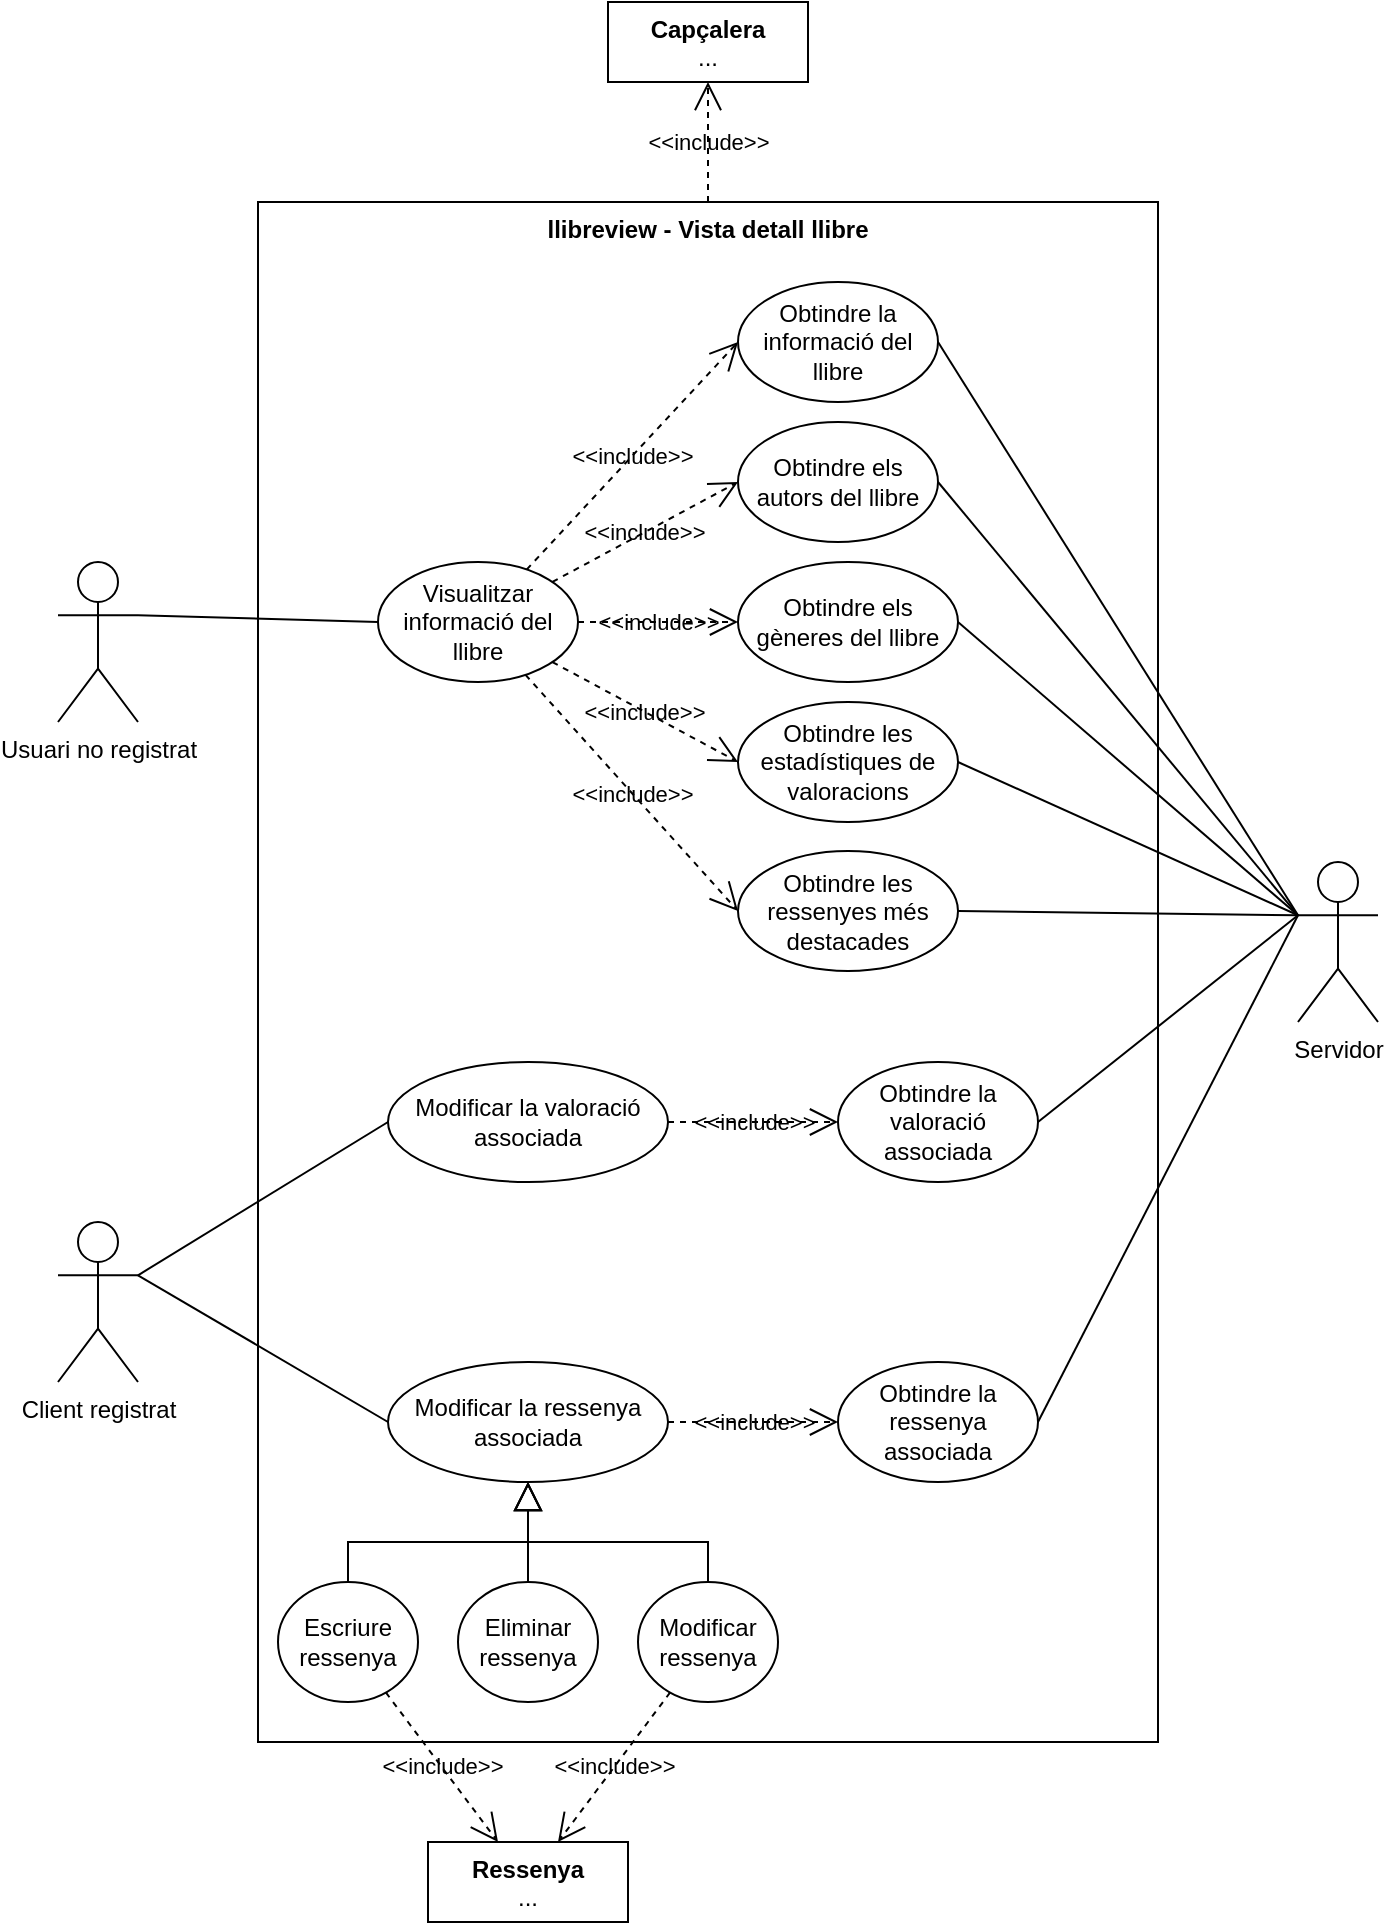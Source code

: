 <mxfile version="26.1.1">
  <diagram id="cEy1NtEsgTI_BelX2UjX" name="Pàgina-1">
    <mxGraphModel dx="2440" dy="1311" grid="1" gridSize="10" guides="1" tooltips="1" connect="1" arrows="1" fold="1" page="1" pageScale="1" pageWidth="827" pageHeight="1169" math="0" shadow="0">
      <root>
        <mxCell id="0" />
        <mxCell id="1" parent="0" />
        <mxCell id="Bulnb-fsSEnwmhny_e_g-10" value="Client registrat" style="shape=umlActor;verticalLabelPosition=bottom;verticalAlign=top;html=1;outlineConnect=0;" parent="1" vertex="1">
          <mxGeometry x="120" y="740" width="40" height="80" as="geometry" />
        </mxCell>
        <mxCell id="XFR0C_TBxOH167qgRVbT-1" value="llibreview - Vista detall llibre" style="rounded=0;whiteSpace=wrap;html=1;verticalAlign=top;fontStyle=1" parent="1" vertex="1">
          <mxGeometry x="220" y="230" width="450" height="770" as="geometry" />
        </mxCell>
        <mxCell id="XFR0C_TBxOH167qgRVbT-2" value="Servidor" style="shape=umlActor;verticalLabelPosition=bottom;verticalAlign=top;html=1;outlineConnect=0;" parent="1" vertex="1">
          <mxGeometry x="740" y="560" width="40" height="80" as="geometry" />
        </mxCell>
        <mxCell id="XFR0C_TBxOH167qgRVbT-13" value="&amp;lt;&amp;lt;include&amp;gt;&amp;gt;" style="edgeStyle=none;rounded=0;orthogonalLoop=1;jettySize=auto;html=1;dashed=1;startArrow=none;startFill=0;endArrow=open;endFill=0;startSize=12;endSize=12;entryX=0;entryY=0.5;entryDx=0;entryDy=0;labelBackgroundColor=none;" parent="1" source="XFR0C_TBxOH167qgRVbT-3" target="XFR0C_TBxOH167qgRVbT-4" edge="1">
          <mxGeometry relative="1" as="geometry" />
        </mxCell>
        <mxCell id="XFR0C_TBxOH167qgRVbT-3" value="Visualitzar informació del llibre" style="ellipse;whiteSpace=wrap;html=1;" parent="1" vertex="1">
          <mxGeometry x="280" y="410" width="100" height="60" as="geometry" />
        </mxCell>
        <mxCell id="XFR0C_TBxOH167qgRVbT-4" value="Obtindre la informació del llibre" style="ellipse;whiteSpace=wrap;html=1;" parent="1" vertex="1">
          <mxGeometry x="460" y="270" width="100" height="60" as="geometry" />
        </mxCell>
        <mxCell id="XFR0C_TBxOH167qgRVbT-17" value="" style="endArrow=none;html=1;rounded=0;startSize=12;endSize=12;entryX=0;entryY=0.5;entryDx=0;entryDy=0;exitX=1;exitY=0.333;exitDx=0;exitDy=0;exitPerimeter=0;" parent="1" source="6OrTN1pEU6hki6MGTOYN-1" target="XFR0C_TBxOH167qgRVbT-3" edge="1">
          <mxGeometry width="50" height="50" relative="1" as="geometry">
            <mxPoint x="190" y="430" as="sourcePoint" />
            <mxPoint x="470" y="380" as="targetPoint" />
          </mxGeometry>
        </mxCell>
        <mxCell id="XFR0C_TBxOH167qgRVbT-19" value="" style="endArrow=none;html=1;rounded=0;startSize=12;endSize=12;exitX=1;exitY=0.333;exitDx=0;exitDy=0;exitPerimeter=0;entryX=0;entryY=0.5;entryDx=0;entryDy=0;" parent="1" source="Bulnb-fsSEnwmhny_e_g-10" target="oW-Y9CoOSHGd-ZDwx1zU-20" edge="1">
          <mxGeometry width="50" height="50" relative="1" as="geometry">
            <mxPoint x="190" y="430" as="sourcePoint" />
            <mxPoint x="270" y="620" as="targetPoint" />
          </mxGeometry>
        </mxCell>
        <mxCell id="XFR0C_TBxOH167qgRVbT-21" value="" style="endArrow=none;html=1;rounded=0;startSize=12;endSize=12;entryX=0;entryY=0.333;entryDx=0;entryDy=0;entryPerimeter=0;exitX=1;exitY=0.5;exitDx=0;exitDy=0;" parent="1" source="oW-Y9CoOSHGd-ZDwx1zU-3" target="XFR0C_TBxOH167qgRVbT-2" edge="1">
          <mxGeometry width="50" height="50" relative="1" as="geometry">
            <mxPoint x="350" y="550" as="sourcePoint" />
            <mxPoint x="670" y="420" as="targetPoint" />
          </mxGeometry>
        </mxCell>
        <mxCell id="XFR0C_TBxOH167qgRVbT-22" value="" style="endArrow=none;html=1;rounded=0;startSize=12;endSize=12;entryX=0;entryY=0.333;entryDx=0;entryDy=0;entryPerimeter=0;" parent="1" target="XFR0C_TBxOH167qgRVbT-2" edge="1">
          <mxGeometry width="50" height="50" relative="1" as="geometry">
            <mxPoint x="560" y="300" as="sourcePoint" />
            <mxPoint x="650" y="420" as="targetPoint" />
          </mxGeometry>
        </mxCell>
        <mxCell id="XFR0C_TBxOH167qgRVbT-23" value="" style="endArrow=none;html=1;rounded=0;startSize=12;endSize=12;entryX=0;entryY=0.333;entryDx=0;entryDy=0;entryPerimeter=0;exitX=1;exitY=0.5;exitDx=0;exitDy=0;" parent="1" source="oW-Y9CoOSHGd-ZDwx1zU-4" target="XFR0C_TBxOH167qgRVbT-2" edge="1">
          <mxGeometry width="50" height="50" relative="1" as="geometry">
            <mxPoint x="610.0" y="660" as="sourcePoint" />
            <mxPoint x="650" y="420" as="targetPoint" />
          </mxGeometry>
        </mxCell>
        <mxCell id="6OrTN1pEU6hki6MGTOYN-1" value="Usuari no registrat" style="shape=umlActor;verticalLabelPosition=bottom;verticalAlign=top;html=1;outlineConnect=0;" parent="1" vertex="1">
          <mxGeometry x="120" y="410" width="40" height="80" as="geometry" />
        </mxCell>
        <mxCell id="oW-Y9CoOSHGd-ZDwx1zU-1" value="&amp;lt;&amp;lt;include&amp;gt;&amp;gt;" style="edgeStyle=none;rounded=0;orthogonalLoop=1;jettySize=auto;html=1;dashed=1;startArrow=none;startFill=0;endArrow=open;endFill=0;startSize=12;endSize=12;labelBackgroundColor=none;" edge="1" parent="1" source="XFR0C_TBxOH167qgRVbT-1" target="oW-Y9CoOSHGd-ZDwx1zU-2">
          <mxGeometry relative="1" as="geometry">
            <mxPoint x="357" y="329" as="sourcePoint" />
            <mxPoint x="490" y="100" as="targetPoint" />
          </mxGeometry>
        </mxCell>
        <mxCell id="oW-Y9CoOSHGd-ZDwx1zU-2" value="Capçalera&lt;div&gt;&lt;span style=&quot;font-weight: normal;&quot;&gt;...&lt;/span&gt;&lt;/div&gt;" style="rounded=0;whiteSpace=wrap;html=1;verticalAlign=top;fontStyle=1" vertex="1" parent="1">
          <mxGeometry x="395" y="130" width="100" height="40" as="geometry" />
        </mxCell>
        <mxCell id="oW-Y9CoOSHGd-ZDwx1zU-3" value="Obtindre els autors del llibre" style="ellipse;whiteSpace=wrap;html=1;" vertex="1" parent="1">
          <mxGeometry x="460" y="340" width="100" height="60" as="geometry" />
        </mxCell>
        <mxCell id="oW-Y9CoOSHGd-ZDwx1zU-4" value="Obtindre els gèneres del llibre" style="ellipse;whiteSpace=wrap;html=1;" vertex="1" parent="1">
          <mxGeometry x="460" y="410" width="110" height="60" as="geometry" />
        </mxCell>
        <mxCell id="oW-Y9CoOSHGd-ZDwx1zU-5" value="Obtindre les estadístiques de valoracions" style="ellipse;whiteSpace=wrap;html=1;" vertex="1" parent="1">
          <mxGeometry x="460" y="480" width="110" height="60" as="geometry" />
        </mxCell>
        <mxCell id="oW-Y9CoOSHGd-ZDwx1zU-6" value="Obtindre les ressenyes més destacades" style="ellipse;whiteSpace=wrap;html=1;" vertex="1" parent="1">
          <mxGeometry x="460" y="554.5" width="110" height="60" as="geometry" />
        </mxCell>
        <mxCell id="oW-Y9CoOSHGd-ZDwx1zU-8" value="" style="endArrow=none;html=1;rounded=0;startSize=12;endSize=12;entryX=0;entryY=0.333;entryDx=0;entryDy=0;entryPerimeter=0;exitX=1;exitY=0.5;exitDx=0;exitDy=0;" edge="1" parent="1" source="oW-Y9CoOSHGd-ZDwx1zU-5" target="XFR0C_TBxOH167qgRVbT-2">
          <mxGeometry width="50" height="50" relative="1" as="geometry">
            <mxPoint x="566" y="438" as="sourcePoint" />
            <mxPoint x="790" y="377" as="targetPoint" />
          </mxGeometry>
        </mxCell>
        <mxCell id="oW-Y9CoOSHGd-ZDwx1zU-9" value="" style="endArrow=none;html=1;rounded=0;startSize=12;endSize=12;entryX=0;entryY=0.333;entryDx=0;entryDy=0;entryPerimeter=0;exitX=1;exitY=0.5;exitDx=0;exitDy=0;" edge="1" parent="1" source="oW-Y9CoOSHGd-ZDwx1zU-6" target="XFR0C_TBxOH167qgRVbT-2">
          <mxGeometry width="50" height="50" relative="1" as="geometry">
            <mxPoint x="557" y="500" as="sourcePoint" />
            <mxPoint x="790" y="377" as="targetPoint" />
          </mxGeometry>
        </mxCell>
        <mxCell id="oW-Y9CoOSHGd-ZDwx1zU-10" value="&amp;lt;&amp;lt;include&amp;gt;&amp;gt;" style="edgeStyle=none;rounded=0;orthogonalLoop=1;jettySize=auto;html=1;dashed=1;startArrow=none;startFill=0;endArrow=open;endFill=0;startSize=12;endSize=12;entryX=0;entryY=0.5;entryDx=0;entryDy=0;labelBackgroundColor=none;" edge="1" parent="1" source="XFR0C_TBxOH167qgRVbT-3" target="oW-Y9CoOSHGd-ZDwx1zU-3">
          <mxGeometry relative="1" as="geometry">
            <mxPoint x="386" y="439" as="sourcePoint" />
            <mxPoint x="470" y="310" as="targetPoint" />
          </mxGeometry>
        </mxCell>
        <mxCell id="oW-Y9CoOSHGd-ZDwx1zU-11" value="&amp;lt;&amp;lt;include&amp;gt;&amp;gt;" style="edgeStyle=none;rounded=0;orthogonalLoop=1;jettySize=auto;html=1;dashed=1;startArrow=none;startFill=0;endArrow=open;endFill=0;startSize=12;endSize=12;labelBackgroundColor=none;" edge="1" parent="1" source="XFR0C_TBxOH167qgRVbT-3" target="oW-Y9CoOSHGd-ZDwx1zU-4">
          <mxGeometry relative="1" as="geometry">
            <mxPoint x="382" y="434" as="sourcePoint" />
            <mxPoint x="478" y="396" as="targetPoint" />
          </mxGeometry>
        </mxCell>
        <mxCell id="oW-Y9CoOSHGd-ZDwx1zU-12" value="&amp;lt;&amp;lt;include&amp;gt;&amp;gt;" style="edgeStyle=none;rounded=0;orthogonalLoop=1;jettySize=auto;html=1;dashed=1;startArrow=none;startFill=0;endArrow=open;endFill=0;startSize=12;endSize=12;entryX=0;entryY=0.5;entryDx=0;entryDy=0;labelBackgroundColor=none;" edge="1" parent="1" source="XFR0C_TBxOH167qgRVbT-3" target="oW-Y9CoOSHGd-ZDwx1zU-5">
          <mxGeometry relative="1" as="geometry">
            <mxPoint x="392" y="444" as="sourcePoint" />
            <mxPoint x="488" y="406" as="targetPoint" />
          </mxGeometry>
        </mxCell>
        <mxCell id="oW-Y9CoOSHGd-ZDwx1zU-13" value="&amp;lt;&amp;lt;include&amp;gt;&amp;gt;" style="edgeStyle=none;rounded=0;orthogonalLoop=1;jettySize=auto;html=1;dashed=1;startArrow=none;startFill=0;endArrow=open;endFill=0;startSize=12;endSize=12;entryX=0;entryY=0.5;entryDx=0;entryDy=0;labelBackgroundColor=none;" edge="1" parent="1" source="XFR0C_TBxOH167qgRVbT-3" target="oW-Y9CoOSHGd-ZDwx1zU-6">
          <mxGeometry relative="1" as="geometry">
            <mxPoint x="402" y="454" as="sourcePoint" />
            <mxPoint x="498" y="416" as="targetPoint" />
          </mxGeometry>
        </mxCell>
        <mxCell id="oW-Y9CoOSHGd-ZDwx1zU-22" style="edgeStyle=orthogonalEdgeStyle;rounded=0;orthogonalLoop=1;jettySize=auto;html=1;endArrow=block;endFill=0;startSize=11;endSize=12;" edge="1" parent="1" source="oW-Y9CoOSHGd-ZDwx1zU-15" target="oW-Y9CoOSHGd-ZDwx1zU-20">
          <mxGeometry relative="1" as="geometry" />
        </mxCell>
        <mxCell id="oW-Y9CoOSHGd-ZDwx1zU-15" value="Escriure ressenya" style="ellipse;whiteSpace=wrap;html=1;" vertex="1" parent="1">
          <mxGeometry x="230" y="920" width="70" height="60" as="geometry" />
        </mxCell>
        <mxCell id="oW-Y9CoOSHGd-ZDwx1zU-16" value="Obtindre la ressenya associada" style="ellipse;whiteSpace=wrap;html=1;" vertex="1" parent="1">
          <mxGeometry x="510" y="810" width="100" height="60" as="geometry" />
        </mxCell>
        <mxCell id="oW-Y9CoOSHGd-ZDwx1zU-17" value="" style="endArrow=none;html=1;rounded=0;startSize=12;endSize=12;exitX=1;exitY=0.5;exitDx=0;exitDy=0;entryX=0;entryY=0.333;entryDx=0;entryDy=0;entryPerimeter=0;" edge="1" parent="1" source="oW-Y9CoOSHGd-ZDwx1zU-16" target="XFR0C_TBxOH167qgRVbT-2">
          <mxGeometry width="50" height="50" relative="1" as="geometry">
            <mxPoint x="570" y="595" as="sourcePoint" />
            <mxPoint x="790" y="500" as="targetPoint" />
          </mxGeometry>
        </mxCell>
        <mxCell id="oW-Y9CoOSHGd-ZDwx1zU-18" value="&amp;lt;&amp;lt;include&amp;gt;&amp;gt;" style="edgeStyle=none;rounded=0;orthogonalLoop=1;jettySize=auto;html=1;dashed=1;startArrow=none;startFill=0;endArrow=open;endFill=0;startSize=12;endSize=12;labelBackgroundColor=none;" edge="1" parent="1" source="oW-Y9CoOSHGd-ZDwx1zU-20" target="oW-Y9CoOSHGd-ZDwx1zU-16">
          <mxGeometry relative="1" as="geometry">
            <mxPoint x="364" y="636" as="sourcePoint" />
            <mxPoint x="470" y="755" as="targetPoint" />
          </mxGeometry>
        </mxCell>
        <mxCell id="oW-Y9CoOSHGd-ZDwx1zU-20" value="Modificar la ressenya associada" style="ellipse;whiteSpace=wrap;html=1;" vertex="1" parent="1">
          <mxGeometry x="285" y="810" width="140" height="60" as="geometry" />
        </mxCell>
        <mxCell id="oW-Y9CoOSHGd-ZDwx1zU-23" value="Eliminar ressenya" style="ellipse;whiteSpace=wrap;html=1;" vertex="1" parent="1">
          <mxGeometry x="320" y="920" width="70" height="60" as="geometry" />
        </mxCell>
        <mxCell id="oW-Y9CoOSHGd-ZDwx1zU-24" value="Modificar ressenya" style="ellipse;whiteSpace=wrap;html=1;" vertex="1" parent="1">
          <mxGeometry x="410" y="920" width="70" height="60" as="geometry" />
        </mxCell>
        <mxCell id="oW-Y9CoOSHGd-ZDwx1zU-26" style="edgeStyle=orthogonalEdgeStyle;rounded=0;orthogonalLoop=1;jettySize=auto;html=1;endArrow=block;endFill=0;startSize=11;endSize=12;exitX=0.5;exitY=0;exitDx=0;exitDy=0;entryX=0.5;entryY=1;entryDx=0;entryDy=0;" edge="1" parent="1" source="oW-Y9CoOSHGd-ZDwx1zU-24" target="oW-Y9CoOSHGd-ZDwx1zU-20">
          <mxGeometry relative="1" as="geometry">
            <mxPoint x="275" y="930" as="sourcePoint" />
            <mxPoint x="365" y="880" as="targetPoint" />
          </mxGeometry>
        </mxCell>
        <mxCell id="oW-Y9CoOSHGd-ZDwx1zU-27" style="edgeStyle=orthogonalEdgeStyle;rounded=0;orthogonalLoop=1;jettySize=auto;html=1;endArrow=block;endFill=0;startSize=11;endSize=12;entryX=0.5;entryY=1;entryDx=0;entryDy=0;" edge="1" parent="1" source="oW-Y9CoOSHGd-ZDwx1zU-23" target="oW-Y9CoOSHGd-ZDwx1zU-20">
          <mxGeometry relative="1" as="geometry">
            <mxPoint x="455" y="930" as="sourcePoint" />
            <mxPoint x="365" y="880" as="targetPoint" />
          </mxGeometry>
        </mxCell>
        <mxCell id="oW-Y9CoOSHGd-ZDwx1zU-28" value="Ressenya&lt;div&gt;&lt;span style=&quot;font-weight: normal;&quot;&gt;...&lt;/span&gt;&lt;/div&gt;" style="rounded=0;whiteSpace=wrap;html=1;verticalAlign=top;fontStyle=1" vertex="1" parent="1">
          <mxGeometry x="305" y="1050" width="100" height="40" as="geometry" />
        </mxCell>
        <mxCell id="oW-Y9CoOSHGd-ZDwx1zU-29" value="&amp;lt;&amp;lt;include&amp;gt;&amp;gt;" style="edgeStyle=none;rounded=0;orthogonalLoop=1;jettySize=auto;html=1;dashed=1;startArrow=none;startFill=0;endArrow=open;endFill=0;startSize=12;endSize=12;labelBackgroundColor=none;" edge="1" parent="1" source="oW-Y9CoOSHGd-ZDwx1zU-15" target="oW-Y9CoOSHGd-ZDwx1zU-28">
          <mxGeometry relative="1" as="geometry">
            <mxPoint x="435" y="850" as="sourcePoint" />
            <mxPoint x="550" y="850" as="targetPoint" />
          </mxGeometry>
        </mxCell>
        <mxCell id="oW-Y9CoOSHGd-ZDwx1zU-30" value="&amp;lt;&amp;lt;include&amp;gt;&amp;gt;" style="edgeStyle=none;rounded=0;orthogonalLoop=1;jettySize=auto;html=1;dashed=1;startArrow=none;startFill=0;endArrow=open;endFill=0;startSize=12;endSize=12;labelBackgroundColor=none;" edge="1" parent="1" source="oW-Y9CoOSHGd-ZDwx1zU-24" target="oW-Y9CoOSHGd-ZDwx1zU-28">
          <mxGeometry relative="1" as="geometry">
            <mxPoint x="294" y="985" as="sourcePoint" />
            <mxPoint x="350" y="1060" as="targetPoint" />
          </mxGeometry>
        </mxCell>
        <mxCell id="oW-Y9CoOSHGd-ZDwx1zU-31" value="Modificar la valoració associada" style="ellipse;whiteSpace=wrap;html=1;" vertex="1" parent="1">
          <mxGeometry x="285" y="660" width="140" height="60" as="geometry" />
        </mxCell>
        <mxCell id="oW-Y9CoOSHGd-ZDwx1zU-33" value="" style="endArrow=none;html=1;rounded=0;startSize=12;endSize=12;exitX=1;exitY=0.333;exitDx=0;exitDy=0;exitPerimeter=0;jumpStyle=none;jumpSize=9;entryX=0;entryY=0.5;entryDx=0;entryDy=0;" edge="1" parent="1" source="Bulnb-fsSEnwmhny_e_g-10" target="oW-Y9CoOSHGd-ZDwx1zU-31">
          <mxGeometry width="50" height="50" relative="1" as="geometry">
            <mxPoint x="130" y="597" as="sourcePoint" />
            <mxPoint x="295" y="850" as="targetPoint" />
          </mxGeometry>
        </mxCell>
        <mxCell id="oW-Y9CoOSHGd-ZDwx1zU-32" value="Obtindre la valoració associada" style="ellipse;whiteSpace=wrap;html=1;" vertex="1" parent="1">
          <mxGeometry x="510" y="660" width="100" height="60" as="geometry" />
        </mxCell>
        <mxCell id="oW-Y9CoOSHGd-ZDwx1zU-35" value="&amp;lt;&amp;lt;include&amp;gt;&amp;gt;" style="edgeStyle=none;rounded=0;orthogonalLoop=1;jettySize=auto;html=1;dashed=1;startArrow=none;startFill=0;endArrow=open;endFill=0;startSize=12;endSize=12;labelBackgroundColor=none;" edge="1" parent="1" source="oW-Y9CoOSHGd-ZDwx1zU-31" target="oW-Y9CoOSHGd-ZDwx1zU-32">
          <mxGeometry x="-0.004" relative="1" as="geometry">
            <mxPoint x="435" y="850" as="sourcePoint" />
            <mxPoint x="550" y="850" as="targetPoint" />
            <mxPoint as="offset" />
          </mxGeometry>
        </mxCell>
        <mxCell id="oW-Y9CoOSHGd-ZDwx1zU-36" value="" style="endArrow=none;html=1;rounded=0;startSize=12;endSize=12;exitX=1;exitY=0.5;exitDx=0;exitDy=0;entryX=0;entryY=0.333;entryDx=0;entryDy=0;entryPerimeter=0;" edge="1" parent="1" source="oW-Y9CoOSHGd-ZDwx1zU-32" target="XFR0C_TBxOH167qgRVbT-2">
          <mxGeometry width="50" height="50" relative="1" as="geometry">
            <mxPoint x="650" y="850" as="sourcePoint" />
            <mxPoint x="790" y="377" as="targetPoint" />
          </mxGeometry>
        </mxCell>
      </root>
    </mxGraphModel>
  </diagram>
</mxfile>
